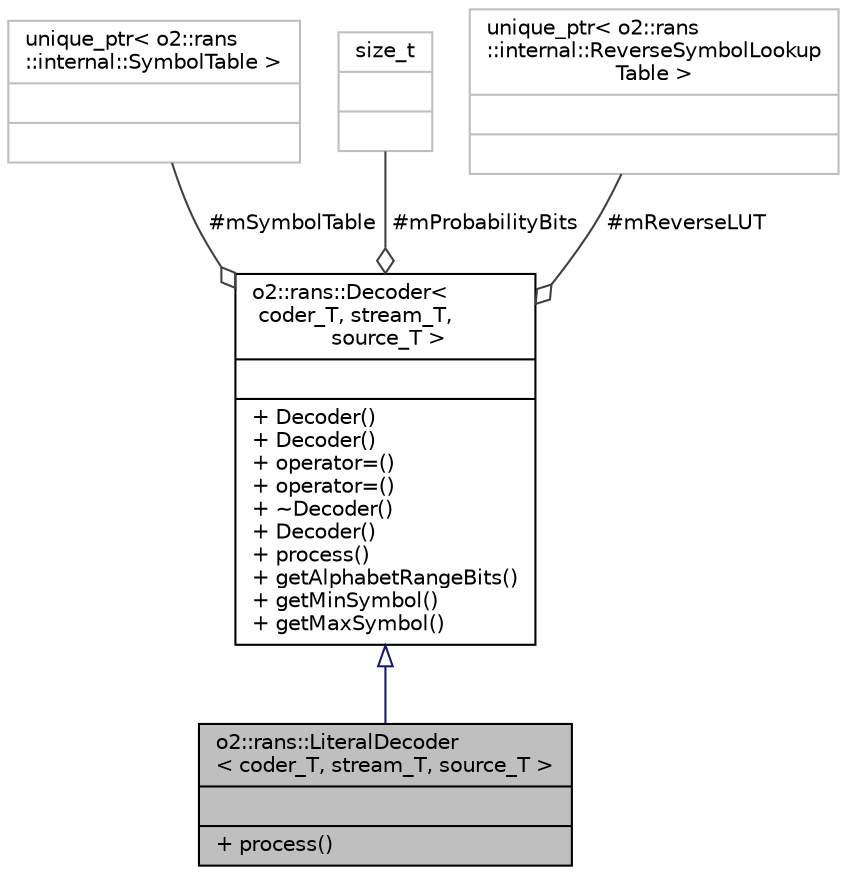 digraph "o2::rans::LiteralDecoder&lt; coder_T, stream_T, source_T &gt;"
{
 // INTERACTIVE_SVG=YES
  bgcolor="transparent";
  edge [fontname="Helvetica",fontsize="10",labelfontname="Helvetica",labelfontsize="10"];
  node [fontname="Helvetica",fontsize="10",shape=record];
  Node2 [label="{o2::rans::LiteralDecoder\l\< coder_T, stream_T, source_T \>\n||+ process()\l}",height=0.2,width=0.4,color="black", fillcolor="grey75", style="filled", fontcolor="black"];
  Node3 -> Node2 [dir="back",color="midnightblue",fontsize="10",style="solid",arrowtail="onormal",fontname="Helvetica"];
  Node3 [label="{o2::rans::Decoder\<\l coder_T, stream_T,\l source_T \>\n||+ Decoder()\l+ Decoder()\l+ operator=()\l+ operator=()\l+ ~Decoder()\l+ Decoder()\l+ process()\l+ getAlphabetRangeBits()\l+ getMinSymbol()\l+ getMaxSymbol()\l}",height=0.2,width=0.4,color="black",URL="$d0/d91/classo2_1_1rans_1_1Decoder.html"];
  Node4 -> Node3 [color="grey25",fontsize="10",style="solid",label=" #mSymbolTable" ,arrowhead="odiamond",fontname="Helvetica"];
  Node4 [label="{unique_ptr\< o2::rans\l::internal::SymbolTable \>\n||}",height=0.2,width=0.4,color="grey75"];
  Node5 -> Node3 [color="grey25",fontsize="10",style="solid",label=" #mProbabilityBits" ,arrowhead="odiamond",fontname="Helvetica"];
  Node5 [label="{size_t\n||}",height=0.2,width=0.4,color="grey75"];
  Node6 -> Node3 [color="grey25",fontsize="10",style="solid",label=" #mReverseLUT" ,arrowhead="odiamond",fontname="Helvetica"];
  Node6 [label="{unique_ptr\< o2::rans\l::internal::ReverseSymbolLookup\lTable \>\n||}",height=0.2,width=0.4,color="grey75"];
}
